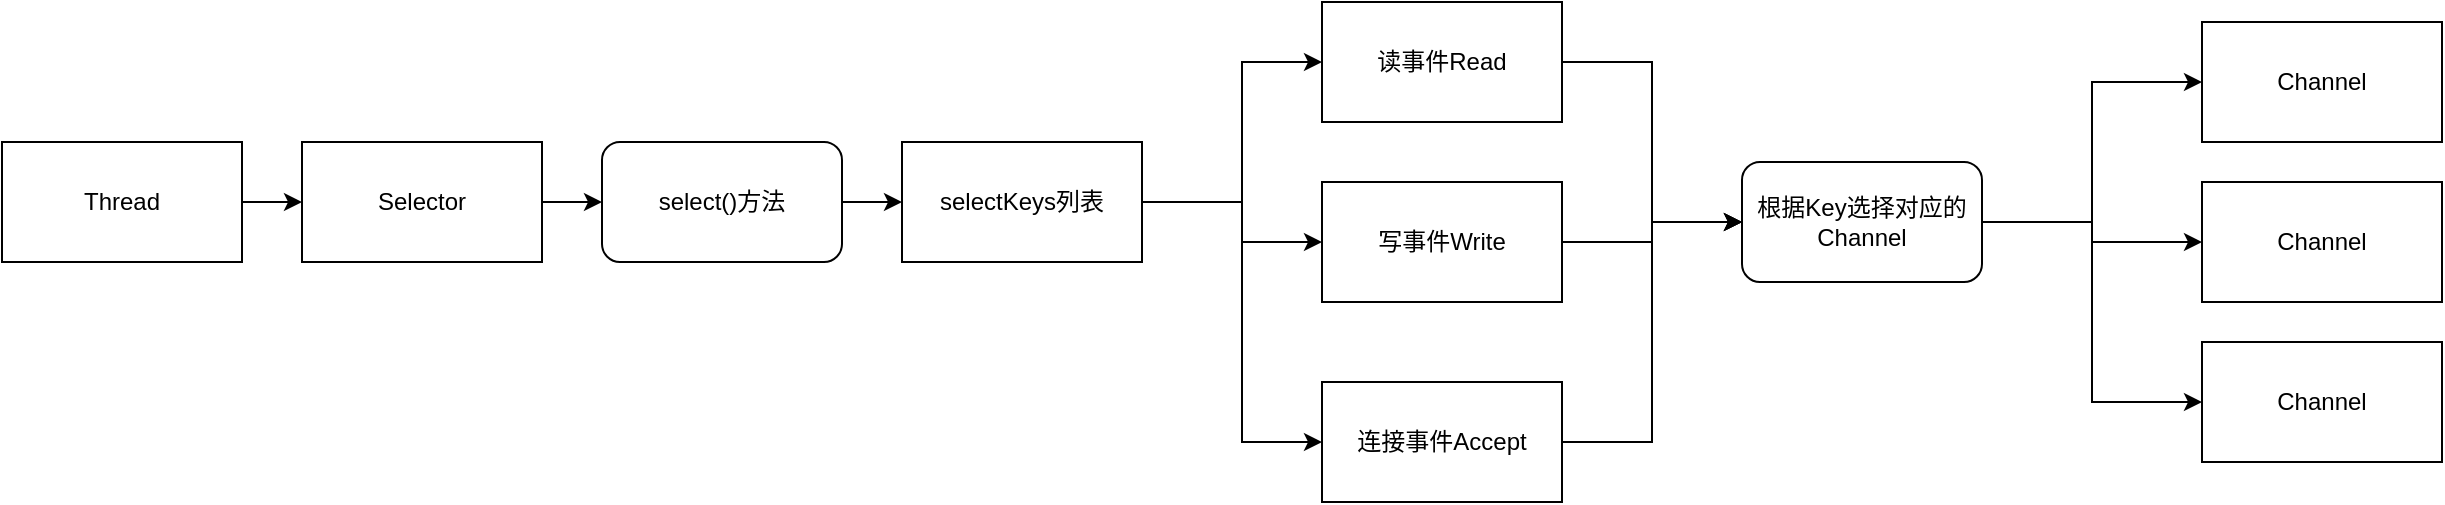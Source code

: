 <mxGraphModel dx="1262" dy="765" grid="1" gridSize="10" guides="1" tooltips="1" connect="1" arrows="1" fold="1" page="1" pageScale="1" pageWidth="827" pageHeight="1169" background="#ffffff"><root><mxCell id="0"/><mxCell id="1" parent="0"/><mxCell id="4" style="edgeStyle=orthogonalEdgeStyle;rounded=0;html=1;jettySize=auto;orthogonalLoop=1;" edge="1" parent="1" source="2" target="3"><mxGeometry relative="1" as="geometry"/></mxCell><mxCell id="2" value="Thread" style="rounded=0;whiteSpace=wrap;html=1;" vertex="1" parent="1"><mxGeometry x="130" y="150" width="120" height="60" as="geometry"/></mxCell><mxCell id="6" style="edgeStyle=orthogonalEdgeStyle;rounded=0;html=1;entryX=0;entryY=0.5;jettySize=auto;orthogonalLoop=1;" edge="1" parent="1" source="3" target="5"><mxGeometry relative="1" as="geometry"/></mxCell><mxCell id="3" value="Selector" style="rounded=0;whiteSpace=wrap;html=1;" vertex="1" parent="1"><mxGeometry x="280" y="150" width="120" height="60" as="geometry"/></mxCell><mxCell id="9" style="edgeStyle=orthogonalEdgeStyle;rounded=0;html=1;entryX=0;entryY=0.5;jettySize=auto;orthogonalLoop=1;" edge="1" parent="1" source="5" target="7"><mxGeometry relative="1" as="geometry"/></mxCell><mxCell id="5" value="select()方法" style="rounded=1;whiteSpace=wrap;html=1;" vertex="1" parent="1"><mxGeometry x="430" y="150" width="120" height="60" as="geometry"/></mxCell><mxCell id="10" style="edgeStyle=orthogonalEdgeStyle;rounded=0;html=1;jettySize=auto;orthogonalLoop=1;entryX=0;entryY=0.5;" edge="1" parent="1" source="7" target="8"><mxGeometry relative="1" as="geometry"><Array as="points"><mxPoint x="750" y="180"/><mxPoint x="750" y="110"/></Array></mxGeometry></mxCell><mxCell id="13" style="edgeStyle=orthogonalEdgeStyle;rounded=0;html=1;entryX=0;entryY=0.5;jettySize=auto;orthogonalLoop=1;" edge="1" parent="1" source="7" target="11"><mxGeometry relative="1" as="geometry"><Array as="points"><mxPoint x="750" y="180"/><mxPoint x="750" y="200"/></Array></mxGeometry></mxCell><mxCell id="14" style="edgeStyle=orthogonalEdgeStyle;rounded=0;html=1;entryX=0;entryY=0.5;jettySize=auto;orthogonalLoop=1;" edge="1" parent="1" source="7" target="12"><mxGeometry relative="1" as="geometry"><Array as="points"><mxPoint x="750" y="180"/><mxPoint x="750" y="300"/></Array></mxGeometry></mxCell><mxCell id="7" value="selectKeys列表" style="rounded=0;whiteSpace=wrap;html=1;" vertex="1" parent="1"><mxGeometry x="580" y="150" width="120" height="60" as="geometry"/></mxCell><mxCell id="17" style="edgeStyle=orthogonalEdgeStyle;rounded=0;html=1;entryX=0;entryY=0.5;jettySize=auto;orthogonalLoop=1;" edge="1" parent="1" source="8" target="15"><mxGeometry relative="1" as="geometry"/></mxCell><mxCell id="8" value="读事件Read" style="rounded=0;whiteSpace=wrap;html=1;" vertex="1" parent="1"><mxGeometry x="790" y="80" width="120" height="60" as="geometry"/></mxCell><mxCell id="18" style="edgeStyle=orthogonalEdgeStyle;rounded=0;html=1;entryX=0;entryY=0.5;jettySize=auto;orthogonalLoop=1;" edge="1" parent="1" source="11" target="15"><mxGeometry relative="1" as="geometry"/></mxCell><mxCell id="11" value="写事件Write" style="rounded=0;whiteSpace=wrap;html=1;" vertex="1" parent="1"><mxGeometry x="790" y="170" width="120" height="60" as="geometry"/></mxCell><mxCell id="19" style="edgeStyle=orthogonalEdgeStyle;rounded=0;html=1;entryX=0;entryY=0.5;jettySize=auto;orthogonalLoop=1;" edge="1" parent="1" source="12" target="15"><mxGeometry relative="1" as="geometry"/></mxCell><mxCell id="12" value="连接事件Accept" style="rounded=0;whiteSpace=wrap;html=1;" vertex="1" parent="1"><mxGeometry x="790" y="270" width="120" height="60" as="geometry"/></mxCell><mxCell id="22" style="edgeStyle=orthogonalEdgeStyle;rounded=0;html=1;entryX=0;entryY=0.5;jettySize=auto;orthogonalLoop=1;" edge="1" parent="1" source="15" target="16"><mxGeometry relative="1" as="geometry"/></mxCell><mxCell id="23" style="edgeStyle=orthogonalEdgeStyle;rounded=0;html=1;jettySize=auto;orthogonalLoop=1;" edge="1" parent="1" source="15" target="20"><mxGeometry relative="1" as="geometry"/></mxCell><mxCell id="24" style="edgeStyle=orthogonalEdgeStyle;rounded=0;html=1;entryX=0;entryY=0.5;jettySize=auto;orthogonalLoop=1;" edge="1" parent="1" source="15" target="21"><mxGeometry relative="1" as="geometry"/></mxCell><mxCell id="15" value="根据Key选择对应的Channel" style="rounded=1;whiteSpace=wrap;html=1;" vertex="1" parent="1"><mxGeometry x="1000" y="160" width="120" height="60" as="geometry"/></mxCell><mxCell id="16" value="Channel" style="rounded=0;whiteSpace=wrap;html=1;" vertex="1" parent="1"><mxGeometry x="1230" y="90" width="120" height="60" as="geometry"/></mxCell><mxCell id="20" value="Channel" style="rounded=0;whiteSpace=wrap;html=1;" vertex="1" parent="1"><mxGeometry x="1230" y="170" width="120" height="60" as="geometry"/></mxCell><mxCell id="21" value="Channel" style="rounded=0;whiteSpace=wrap;html=1;" vertex="1" parent="1"><mxGeometry x="1230" y="250" width="120" height="60" as="geometry"/></mxCell></root></mxGraphModel>